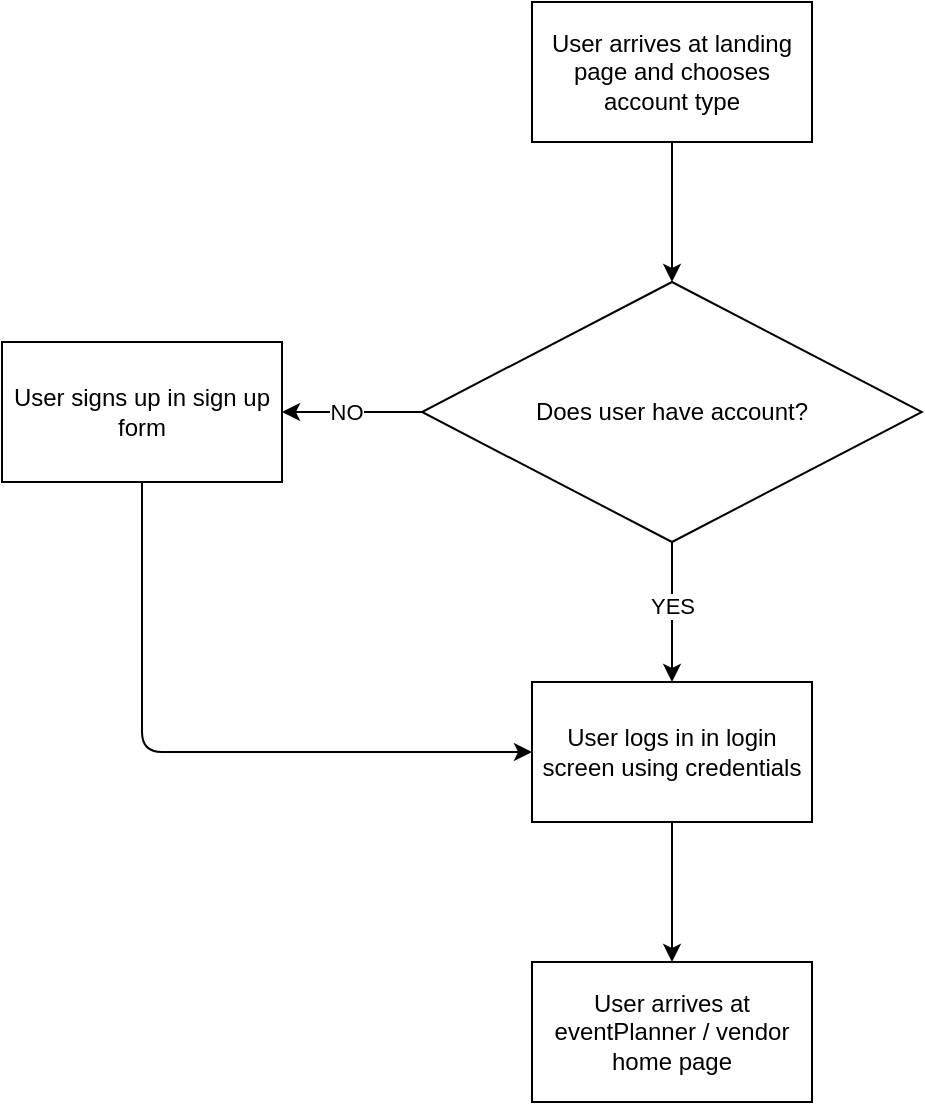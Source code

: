 <mxfile>
    <diagram id="xFsp5ju-AoWKRFD5YEOU" name="Page-1">
        <mxGraphModel dx="1974" dy="790" grid="1" gridSize="10" guides="1" tooltips="1" connect="1" arrows="1" fold="1" page="1" pageScale="1" pageWidth="1169" pageHeight="827" math="0" shadow="0">
            <root>
                <mxCell id="0"/>
                <mxCell id="1" parent="0"/>
                <mxCell id="4" style="edgeStyle=none;html=1;exitX=0.5;exitY=1;exitDx=0;exitDy=0;entryX=0.5;entryY=0;entryDx=0;entryDy=0;" edge="1" parent="1" source="2" target="3">
                    <mxGeometry relative="1" as="geometry"/>
                </mxCell>
                <mxCell id="5" value="YES" style="edgeLabel;html=1;align=center;verticalAlign=middle;resizable=0;points=[];" vertex="1" connectable="0" parent="4">
                    <mxGeometry x="0.24" y="2" relative="1" as="geometry">
                        <mxPoint x="-2" y="-12" as="offset"/>
                    </mxGeometry>
                </mxCell>
                <mxCell id="7" style="edgeStyle=none;html=1;exitX=0;exitY=0.5;exitDx=0;exitDy=0;entryX=1;entryY=0.5;entryDx=0;entryDy=0;" edge="1" parent="1" source="2" target="6">
                    <mxGeometry relative="1" as="geometry"/>
                </mxCell>
                <mxCell id="8" value="NO" style="edgeLabel;html=1;align=center;verticalAlign=middle;resizable=0;points=[];" vertex="1" connectable="0" parent="7">
                    <mxGeometry x="-0.2" y="2" relative="1" as="geometry">
                        <mxPoint x="-10" y="-2" as="offset"/>
                    </mxGeometry>
                </mxCell>
                <mxCell id="2" value="Does user have account?" style="rhombus;whiteSpace=wrap;html=1;" vertex="1" parent="1">
                    <mxGeometry x="480" y="300" width="250" height="130" as="geometry"/>
                </mxCell>
                <mxCell id="15" style="edgeStyle=none;html=1;entryX=0.5;entryY=0;entryDx=0;entryDy=0;" edge="1" parent="1" source="3" target="14">
                    <mxGeometry relative="1" as="geometry"/>
                </mxCell>
                <mxCell id="3" value="User logs in in login screen using credentials" style="rounded=0;whiteSpace=wrap;html=1;" vertex="1" parent="1">
                    <mxGeometry x="535" y="500" width="140" height="70" as="geometry"/>
                </mxCell>
                <mxCell id="11" style="edgeStyle=none;html=1;entryX=0;entryY=0.5;entryDx=0;entryDy=0;" edge="1" parent="1" source="6" target="3">
                    <mxGeometry relative="1" as="geometry">
                        <Array as="points">
                            <mxPoint x="340" y="535"/>
                        </Array>
                    </mxGeometry>
                </mxCell>
                <mxCell id="6" value="User signs up in sign up form" style="rounded=0;whiteSpace=wrap;html=1;" vertex="1" parent="1">
                    <mxGeometry x="270" y="330" width="140" height="70" as="geometry"/>
                </mxCell>
                <mxCell id="13" style="edgeStyle=none;html=1;entryX=0.5;entryY=0;entryDx=0;entryDy=0;" edge="1" parent="1" source="12" target="2">
                    <mxGeometry relative="1" as="geometry"/>
                </mxCell>
                <mxCell id="12" value="User arrives at landing page and chooses account type" style="rounded=0;whiteSpace=wrap;html=1;" vertex="1" parent="1">
                    <mxGeometry x="535" y="160" width="140" height="70" as="geometry"/>
                </mxCell>
                <mxCell id="14" value="User arrives at eventPlanner / vendor home page" style="rounded=0;whiteSpace=wrap;html=1;" vertex="1" parent="1">
                    <mxGeometry x="535" y="640" width="140" height="70" as="geometry"/>
                </mxCell>
            </root>
        </mxGraphModel>
    </diagram>
</mxfile>